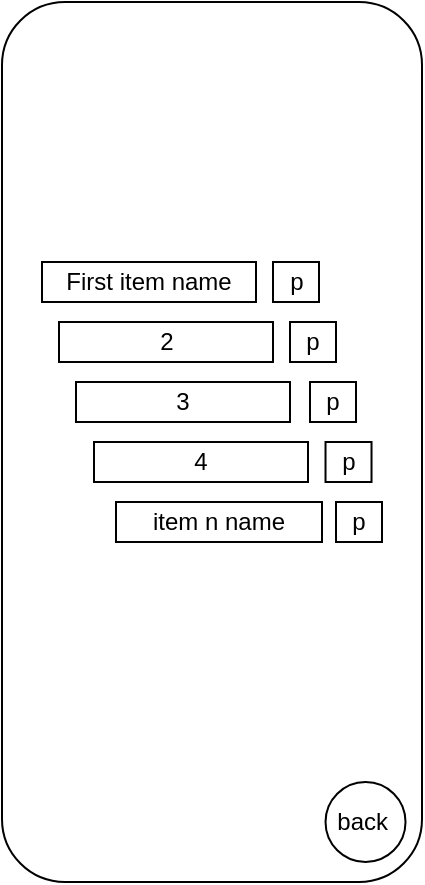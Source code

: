 <mxfile version="12.6.1" type="device"><diagram id="ZoTl0MLl3hqksYz8R3XQ" name="Page-1"><mxGraphModel dx="766" dy="593" grid="1" gridSize="10" guides="1" tooltips="1" connect="1" arrows="1" fold="1" page="1" pageScale="1" pageWidth="827" pageHeight="1169" math="0" shadow="0"><root><mxCell id="0"/><mxCell id="1" parent="0"/><mxCell id="rqZO821mDotypFGgfel9-1" value="" style="rounded=1;whiteSpace=wrap;html=1;rotation=90;" parent="1" vertex="1"><mxGeometry x="125" y="155" width="440" height="210" as="geometry"/></mxCell><mxCell id="rqZO821mDotypFGgfel9-2" value="back&amp;nbsp;" style="ellipse;whiteSpace=wrap;html=1;" parent="1" vertex="1"><mxGeometry x="401.76" y="430" width="40" height="40" as="geometry"/></mxCell><mxCell id="rqZO821mDotypFGgfel9-3" value="First item name" style="rounded=0;whiteSpace=wrap;html=1;" parent="1" vertex="1"><mxGeometry x="260" y="170" width="107" height="20" as="geometry"/></mxCell><mxCell id="rqZO821mDotypFGgfel9-4" value="2" style="rounded=0;whiteSpace=wrap;html=1;" parent="1" vertex="1"><mxGeometry x="268.5" y="200" width="107" height="20" as="geometry"/></mxCell><mxCell id="rqZO821mDotypFGgfel9-5" value="3" style="rounded=0;whiteSpace=wrap;html=1;" parent="1" vertex="1"><mxGeometry x="277" y="230" width="107" height="20" as="geometry"/></mxCell><mxCell id="rqZO821mDotypFGgfel9-6" value="4" style="rounded=0;whiteSpace=wrap;html=1;" parent="1" vertex="1"><mxGeometry x="286" y="260" width="107" height="20" as="geometry"/></mxCell><mxCell id="rqZO821mDotypFGgfel9-7" value="p" style="rounded=0;whiteSpace=wrap;html=1;" parent="1" vertex="1"><mxGeometry x="375.5" y="170" width="23" height="20" as="geometry"/></mxCell><mxCell id="rqZO821mDotypFGgfel9-8" value="p" style="rounded=0;whiteSpace=wrap;html=1;" parent="1" vertex="1"><mxGeometry x="384" y="200" width="23" height="20" as="geometry"/></mxCell><mxCell id="rqZO821mDotypFGgfel9-9" value="p" style="rounded=0;whiteSpace=wrap;html=1;" parent="1" vertex="1"><mxGeometry x="394" y="230" width="23" height="20" as="geometry"/></mxCell><mxCell id="rqZO821mDotypFGgfel9-10" value="p" style="rounded=0;whiteSpace=wrap;html=1;" parent="1" vertex="1"><mxGeometry x="401.76" y="260" width="23" height="20" as="geometry"/></mxCell><mxCell id="rqZO821mDotypFGgfel9-12" value="item n name" style="rounded=0;whiteSpace=wrap;html=1;" parent="1" vertex="1"><mxGeometry x="297" y="290" width="103" height="20" as="geometry"/></mxCell><mxCell id="rqZO821mDotypFGgfel9-13" value="p" style="rounded=0;whiteSpace=wrap;html=1;" parent="1" vertex="1"><mxGeometry x="407" y="290" width="23" height="20" as="geometry"/></mxCell></root></mxGraphModel></diagram></mxfile>